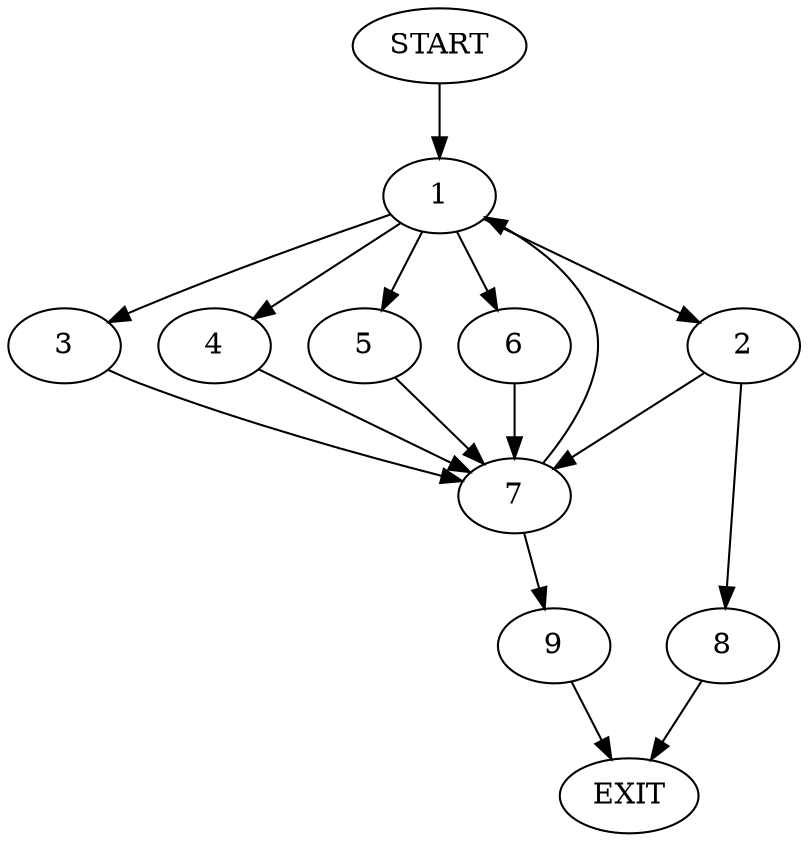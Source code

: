 digraph {
0 [label="START"]
10 [label="EXIT"]
0 -> 1
1 -> 2
1 -> 3
1 -> 4
1 -> 5
1 -> 6
4 -> 7
5 -> 7
6 -> 7
2 -> 7
2 -> 8
3 -> 7
7 -> 9
7 -> 1
8 -> 10
9 -> 10
}

